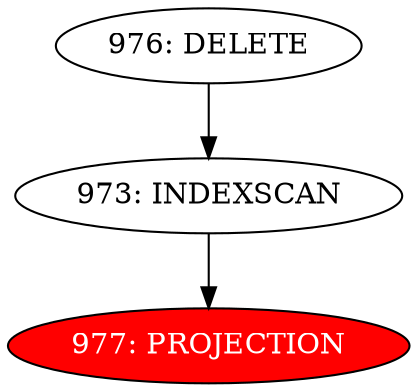 digraph name {
973 [label="973: INDEXSCAN" ];
973 -> 977;
977 [label="977: PROJECTION" fontcolor="white" style="filled" fillcolor="red"];
976 [label="976: DELETE" ];
976 -> 973;

}

